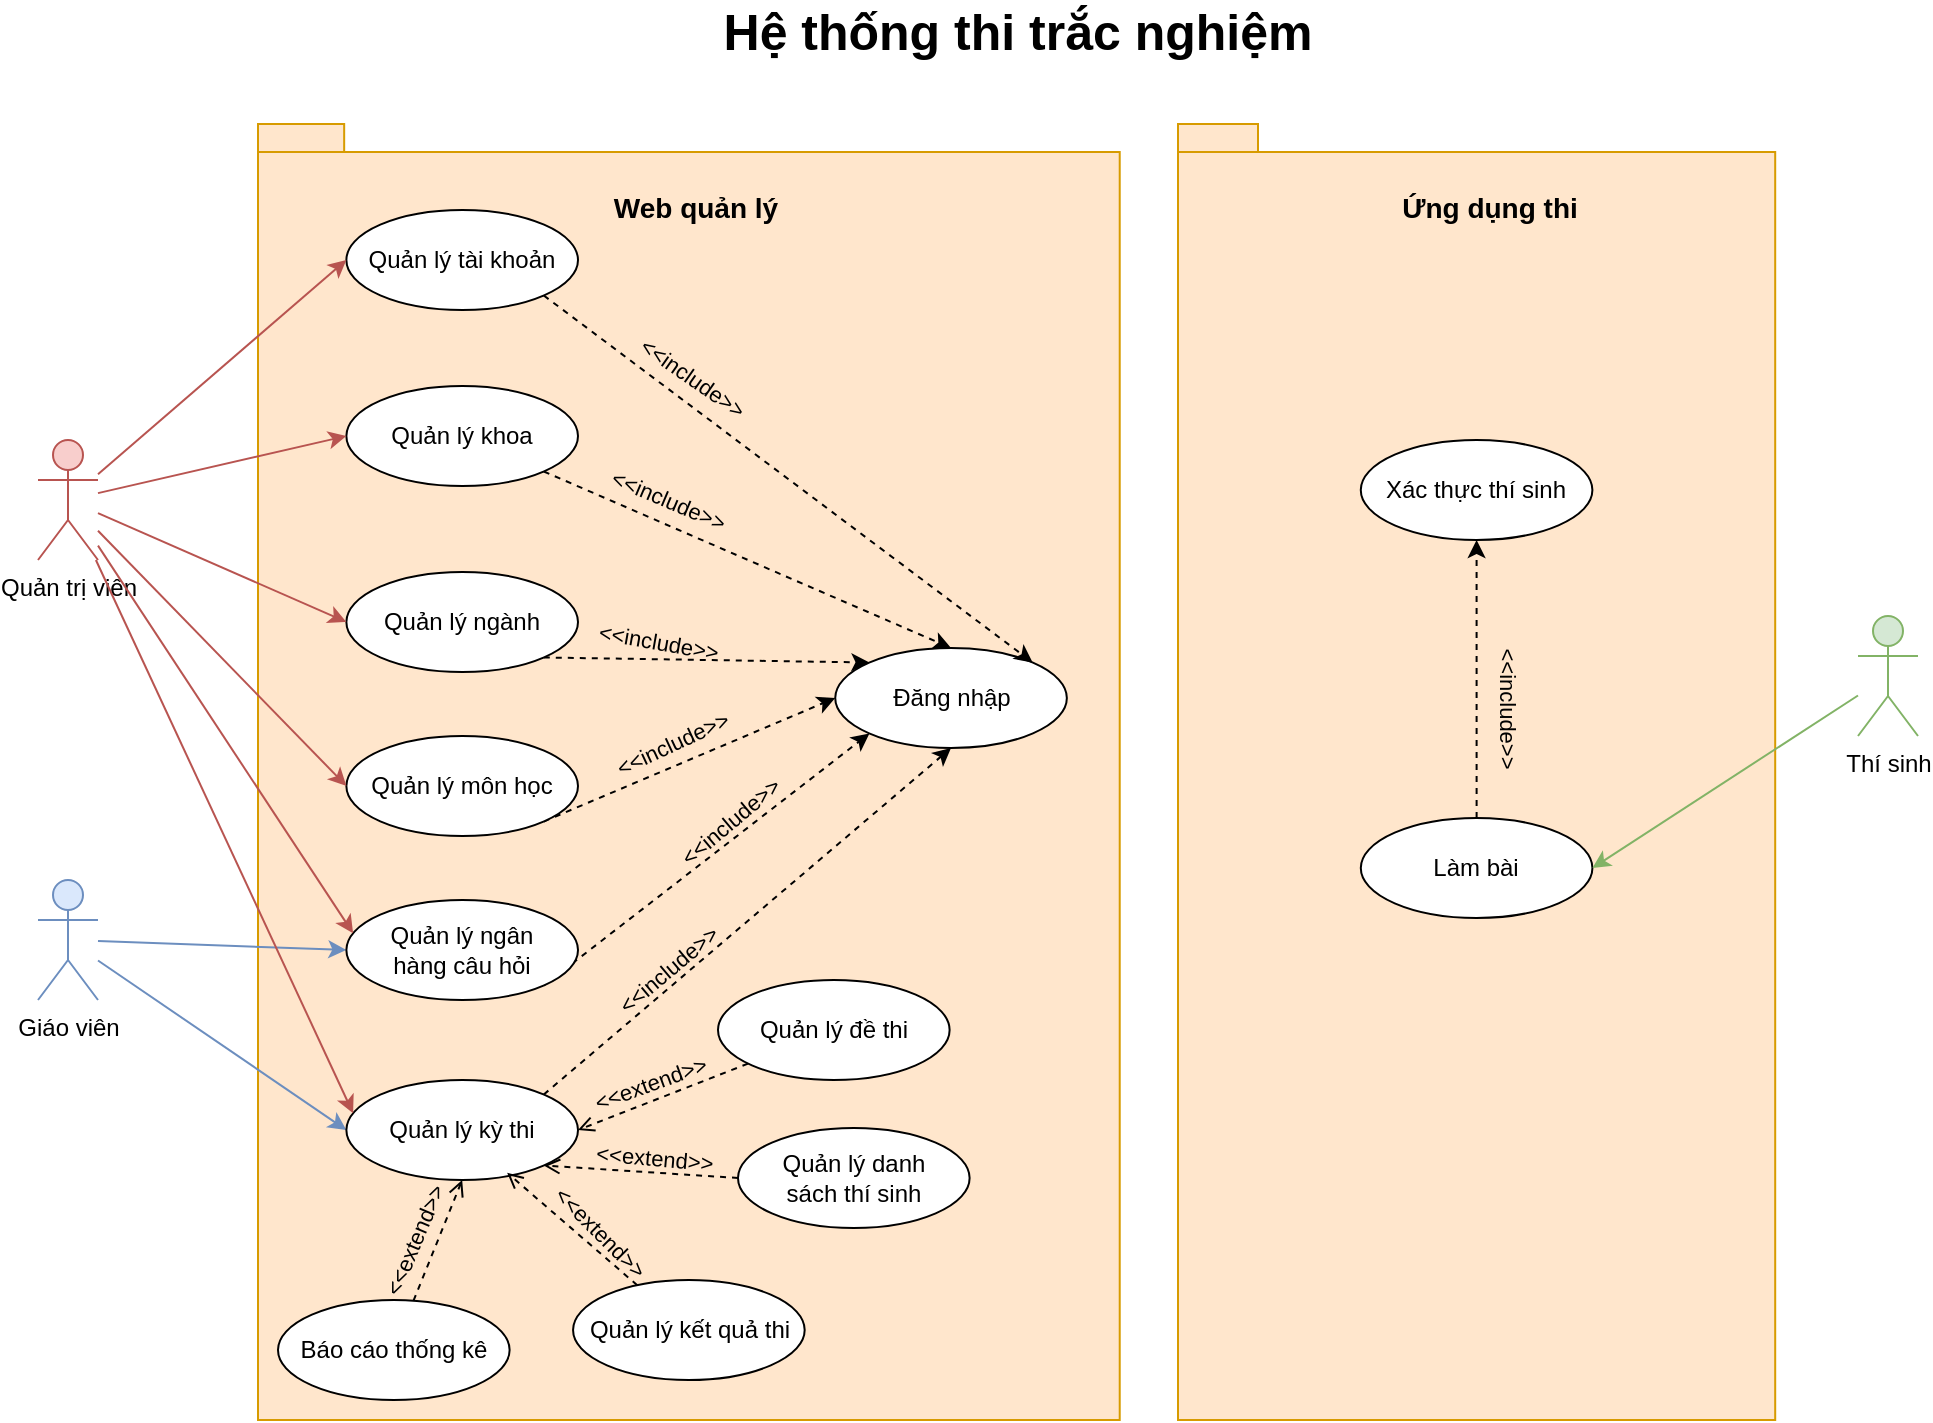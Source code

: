 <mxfile version="22.1.16" type="device">
  <diagram name="Page-1" id="0lanwQIMbhzFxu3wQ_ti">
    <mxGraphModel dx="1480" dy="866" grid="1" gridSize="10" guides="1" tooltips="1" connect="1" arrows="1" fold="1" page="1" pageScale="1" pageWidth="850" pageHeight="1100" math="0" shadow="0">
      <root>
        <mxCell id="0" />
        <mxCell id="1" parent="0" />
        <mxCell id="yOAzOKbq7As--M0zjiVG-7" value="" style="shape=folder;fontStyle=1;spacingTop=10;tabWidth=40;tabHeight=14;tabPosition=left;html=1;whiteSpace=wrap;fillColor=#ffe6cc;strokeColor=#d79b00;" parent="1" vertex="1">
          <mxGeometry x="160" y="202" width="430.86" height="648" as="geometry" />
        </mxCell>
        <mxCell id="yOAzOKbq7As--M0zjiVG-1" value="Quản trị viên" style="shape=umlActor;verticalLabelPosition=bottom;verticalAlign=top;html=1;outlineConnect=0;fillColor=#f8cecc;strokeColor=#b85450;" parent="1" vertex="1">
          <mxGeometry x="50" y="360" width="30" height="60" as="geometry" />
        </mxCell>
        <mxCell id="yOAzOKbq7As--M0zjiVG-43" style="edgeStyle=none;shape=connector;rounded=0;orthogonalLoop=1;jettySize=auto;html=1;entryX=0;entryY=0.5;entryDx=0;entryDy=0;labelBackgroundColor=default;strokeColor=#6c8ebf;align=center;verticalAlign=middle;fontFamily=Helvetica;fontSize=11;fontColor=default;endArrow=classic;fillColor=#dae8fc;" parent="1" source="yOAzOKbq7As--M0zjiVG-2" target="yOAzOKbq7As--M0zjiVG-23" edge="1">
          <mxGeometry relative="1" as="geometry" />
        </mxCell>
        <mxCell id="yOAzOKbq7As--M0zjiVG-44" style="edgeStyle=none;shape=connector;rounded=0;orthogonalLoop=1;jettySize=auto;html=1;entryX=0;entryY=0.5;entryDx=0;entryDy=0;labelBackgroundColor=default;strokeColor=#6c8ebf;align=center;verticalAlign=middle;fontFamily=Helvetica;fontSize=11;fontColor=default;endArrow=classic;fillColor=#dae8fc;" parent="1" source="yOAzOKbq7As--M0zjiVG-2" target="yOAzOKbq7As--M0zjiVG-24" edge="1">
          <mxGeometry relative="1" as="geometry" />
        </mxCell>
        <mxCell id="yOAzOKbq7As--M0zjiVG-2" value="Giáo viên" style="shape=umlActor;verticalLabelPosition=bottom;verticalAlign=top;html=1;outlineConnect=0;fillColor=#dae8fc;strokeColor=#6c8ebf;" parent="1" vertex="1">
          <mxGeometry x="50" y="580" width="30" height="60" as="geometry" />
        </mxCell>
        <mxCell id="yOAzOKbq7As--M0zjiVG-3" value="Thí sinh" style="shape=umlActor;verticalLabelPosition=bottom;verticalAlign=top;html=1;outlineConnect=0;fillColor=#d5e8d4;strokeColor=#82b366;" parent="1" vertex="1">
          <mxGeometry x="960" y="448" width="30" height="60" as="geometry" />
        </mxCell>
        <mxCell id="yOAzOKbq7As--M0zjiVG-5" value="&lt;b&gt;&lt;font style=&quot;font-size: 25px;&quot;&gt;Hệ thống thi trắc nghiệm&lt;/font&gt;&lt;/b&gt;" style="text;html=1;strokeColor=none;fillColor=none;align=center;verticalAlign=middle;whiteSpace=wrap;rounded=0;" parent="1" vertex="1">
          <mxGeometry x="160" y="140" width="760" height="30" as="geometry" />
        </mxCell>
        <mxCell id="yOAzOKbq7As--M0zjiVG-9" value="" style="shape=folder;fontStyle=1;spacingTop=10;tabWidth=40;tabHeight=14;tabPosition=left;html=1;whiteSpace=wrap;fillColor=#ffe6cc;strokeColor=#d79b00;" parent="1" vertex="1">
          <mxGeometry x="620" y="202" width="298.6" height="648" as="geometry" />
        </mxCell>
        <mxCell id="yOAzOKbq7As--M0zjiVG-11" value="&lt;b&gt;&lt;font style=&quot;font-size: 14px;&quot;&gt;Web quản lý&lt;/font&gt;&lt;/b&gt;" style="text;html=1;strokeColor=none;fillColor=none;align=center;verticalAlign=middle;whiteSpace=wrap;rounded=0;" parent="1" vertex="1">
          <mxGeometry x="194.43" y="229" width="370" height="30" as="geometry" />
        </mxCell>
        <mxCell id="yOAzOKbq7As--M0zjiVG-12" value="&lt;span style=&quot;font-size: 14px;&quot;&gt;&lt;b&gt;Ứng dụng thi&lt;/b&gt;&lt;/span&gt;" style="text;html=1;strokeColor=none;fillColor=none;align=center;verticalAlign=middle;whiteSpace=wrap;rounded=0;" parent="1" vertex="1">
          <mxGeometry x="590.86" y="229" width="370" height="30" as="geometry" />
        </mxCell>
        <mxCell id="yOAzOKbq7As--M0zjiVG-60" style="edgeStyle=none;shape=connector;rounded=0;orthogonalLoop=1;jettySize=auto;html=1;entryX=0.5;entryY=1;entryDx=0;entryDy=0;dashed=1;labelBackgroundColor=default;strokeColor=default;align=center;verticalAlign=middle;fontFamily=Helvetica;fontSize=11;fontColor=default;endArrow=classic;" parent="1" source="yOAzOKbq7As--M0zjiVG-13" target="yOAzOKbq7As--M0zjiVG-14" edge="1">
          <mxGeometry relative="1" as="geometry" />
        </mxCell>
        <mxCell id="yOAzOKbq7As--M0zjiVG-13" value="Làm bài" style="ellipse;whiteSpace=wrap;html=1;" parent="1" vertex="1">
          <mxGeometry x="711.4" y="549" width="115.81" height="50" as="geometry" />
        </mxCell>
        <mxCell id="yOAzOKbq7As--M0zjiVG-14" value="Xác thực thí sinh" style="ellipse;whiteSpace=wrap;html=1;" parent="1" vertex="1">
          <mxGeometry x="711.39" y="360" width="115.81" height="50" as="geometry" />
        </mxCell>
        <mxCell id="yOAzOKbq7As--M0zjiVG-16" style="rounded=0;orthogonalLoop=1;jettySize=auto;html=1;entryX=1;entryY=0.5;entryDx=0;entryDy=0;fillColor=#d5e8d4;strokeColor=#82b366;" parent="1" source="yOAzOKbq7As--M0zjiVG-3" target="yOAzOKbq7As--M0zjiVG-13" edge="1">
          <mxGeometry relative="1" as="geometry" />
        </mxCell>
        <mxCell id="yOAzOKbq7As--M0zjiVG-17" value="Đăng nhập" style="ellipse;whiteSpace=wrap;html=1;" parent="1" vertex="1">
          <mxGeometry x="448.62" y="464" width="115.81" height="50" as="geometry" />
        </mxCell>
        <mxCell id="yOAzOKbq7As--M0zjiVG-47" style="edgeStyle=none;shape=connector;rounded=0;orthogonalLoop=1;jettySize=auto;html=1;exitX=1;exitY=1;exitDx=0;exitDy=0;entryX=0.5;entryY=0;entryDx=0;entryDy=0;labelBackgroundColor=default;align=center;verticalAlign=middle;fontFamily=Helvetica;fontSize=11;fontColor=default;endArrow=classic;dashed=1;" parent="1" source="yOAzOKbq7As--M0zjiVG-18" target="yOAzOKbq7As--M0zjiVG-17" edge="1">
          <mxGeometry relative="1" as="geometry" />
        </mxCell>
        <mxCell id="yOAzOKbq7As--M0zjiVG-18" value="Quản lý khoa" style="ellipse;whiteSpace=wrap;html=1;" parent="1" vertex="1">
          <mxGeometry x="204.19" y="333" width="115.81" height="50" as="geometry" />
        </mxCell>
        <mxCell id="yOAzOKbq7As--M0zjiVG-48" style="edgeStyle=none;shape=connector;rounded=0;orthogonalLoop=1;jettySize=auto;html=1;exitX=1;exitY=1;exitDx=0;exitDy=0;entryX=0;entryY=0;entryDx=0;entryDy=0;labelBackgroundColor=default;align=center;verticalAlign=middle;fontFamily=Helvetica;fontSize=11;fontColor=default;endArrow=classic;dashed=1;" parent="1" source="yOAzOKbq7As--M0zjiVG-20" target="yOAzOKbq7As--M0zjiVG-17" edge="1">
          <mxGeometry relative="1" as="geometry" />
        </mxCell>
        <mxCell id="yOAzOKbq7As--M0zjiVG-20" value="Quản lý ngành" style="ellipse;whiteSpace=wrap;html=1;" parent="1" vertex="1">
          <mxGeometry x="204.19" y="426" width="115.81" height="50" as="geometry" />
        </mxCell>
        <mxCell id="yOAzOKbq7As--M0zjiVG-49" style="edgeStyle=none;shape=connector;rounded=0;orthogonalLoop=1;jettySize=auto;html=1;exitX=1;exitY=1;exitDx=0;exitDy=0;entryX=0;entryY=0.5;entryDx=0;entryDy=0;labelBackgroundColor=default;align=center;verticalAlign=middle;fontFamily=Helvetica;fontSize=11;fontColor=default;endArrow=classic;dashed=1;" parent="1" source="yOAzOKbq7As--M0zjiVG-21" target="yOAzOKbq7As--M0zjiVG-17" edge="1">
          <mxGeometry relative="1" as="geometry" />
        </mxCell>
        <mxCell id="yOAzOKbq7As--M0zjiVG-21" value="Quản lý môn học" style="ellipse;whiteSpace=wrap;html=1;" parent="1" vertex="1">
          <mxGeometry x="204.19" y="508" width="115.81" height="50" as="geometry" />
        </mxCell>
        <mxCell id="yOAzOKbq7As--M0zjiVG-46" style="edgeStyle=none;shape=connector;rounded=0;orthogonalLoop=1;jettySize=auto;html=1;exitX=1;exitY=1;exitDx=0;exitDy=0;entryX=1;entryY=0;entryDx=0;entryDy=0;labelBackgroundColor=default;align=center;verticalAlign=middle;fontFamily=Helvetica;fontSize=11;fontColor=default;endArrow=classic;dashed=1;" parent="1" source="yOAzOKbq7As--M0zjiVG-22" target="yOAzOKbq7As--M0zjiVG-17" edge="1">
          <mxGeometry relative="1" as="geometry" />
        </mxCell>
        <mxCell id="yOAzOKbq7As--M0zjiVG-22" value="Quản lý tài khoản" style="ellipse;whiteSpace=wrap;html=1;" parent="1" vertex="1">
          <mxGeometry x="204.19" y="245" width="115.81" height="50" as="geometry" />
        </mxCell>
        <mxCell id="yOAzOKbq7As--M0zjiVG-50" style="edgeStyle=none;shape=connector;rounded=0;orthogonalLoop=1;jettySize=auto;html=1;exitX=1;exitY=1;exitDx=0;exitDy=0;entryX=0;entryY=1;entryDx=0;entryDy=0;dashed=1;labelBackgroundColor=default;strokeColor=default;align=center;verticalAlign=middle;fontFamily=Helvetica;fontSize=11;fontColor=default;endArrow=classic;" parent="1" source="yOAzOKbq7As--M0zjiVG-23" target="yOAzOKbq7As--M0zjiVG-17" edge="1">
          <mxGeometry relative="1" as="geometry" />
        </mxCell>
        <mxCell id="yOAzOKbq7As--M0zjiVG-23" value="Quản lý ngân&lt;br&gt;hàng câu hỏi" style="ellipse;whiteSpace=wrap;html=1;" parent="1" vertex="1">
          <mxGeometry x="204.19" y="590" width="115.81" height="50" as="geometry" />
        </mxCell>
        <mxCell id="yOAzOKbq7As--M0zjiVG-51" style="edgeStyle=none;shape=connector;rounded=0;orthogonalLoop=1;jettySize=auto;html=1;exitX=1;exitY=0;exitDx=0;exitDy=0;entryX=0.5;entryY=1;entryDx=0;entryDy=0;dashed=1;labelBackgroundColor=default;strokeColor=default;align=center;verticalAlign=middle;fontFamily=Helvetica;fontSize=11;fontColor=default;endArrow=classic;" parent="1" source="yOAzOKbq7As--M0zjiVG-24" target="yOAzOKbq7As--M0zjiVG-17" edge="1">
          <mxGeometry relative="1" as="geometry" />
        </mxCell>
        <mxCell id="yOAzOKbq7As--M0zjiVG-24" value="Quản lý kỳ thi" style="ellipse;whiteSpace=wrap;html=1;" parent="1" vertex="1">
          <mxGeometry x="204.19" y="680" width="115.81" height="50" as="geometry" />
        </mxCell>
        <mxCell id="yOAzOKbq7As--M0zjiVG-26" style="edgeStyle=none;shape=connector;rounded=0;orthogonalLoop=1;jettySize=auto;html=1;entryX=0;entryY=0.5;entryDx=0;entryDy=0;labelBackgroundColor=default;strokeColor=#b85450;align=center;verticalAlign=middle;fontFamily=Helvetica;fontSize=11;fontColor=default;endArrow=classic;fillColor=#f8cecc;" parent="1" source="yOAzOKbq7As--M0zjiVG-1" target="yOAzOKbq7As--M0zjiVG-22" edge="1">
          <mxGeometry relative="1" as="geometry" />
        </mxCell>
        <mxCell id="yOAzOKbq7As--M0zjiVG-27" style="edgeStyle=none;shape=connector;rounded=0;orthogonalLoop=1;jettySize=auto;html=1;entryX=0;entryY=0.5;entryDx=0;entryDy=0;labelBackgroundColor=default;strokeColor=#b85450;align=center;verticalAlign=middle;fontFamily=Helvetica;fontSize=11;fontColor=default;endArrow=classic;fillColor=#f8cecc;" parent="1" source="yOAzOKbq7As--M0zjiVG-1" target="yOAzOKbq7As--M0zjiVG-18" edge="1">
          <mxGeometry relative="1" as="geometry" />
        </mxCell>
        <mxCell id="yOAzOKbq7As--M0zjiVG-28" style="edgeStyle=none;shape=connector;rounded=0;orthogonalLoop=1;jettySize=auto;html=1;entryX=0;entryY=0.5;entryDx=0;entryDy=0;labelBackgroundColor=default;strokeColor=#b85450;align=center;verticalAlign=middle;fontFamily=Helvetica;fontSize=11;fontColor=default;endArrow=classic;fillColor=#f8cecc;" parent="1" source="yOAzOKbq7As--M0zjiVG-1" target="yOAzOKbq7As--M0zjiVG-20" edge="1">
          <mxGeometry relative="1" as="geometry" />
        </mxCell>
        <mxCell id="yOAzOKbq7As--M0zjiVG-29" style="edgeStyle=none;shape=connector;rounded=0;orthogonalLoop=1;jettySize=auto;html=1;entryX=0;entryY=0.5;entryDx=0;entryDy=0;labelBackgroundColor=default;strokeColor=#b85450;align=center;verticalAlign=middle;fontFamily=Helvetica;fontSize=11;fontColor=default;endArrow=classic;fillColor=#f8cecc;" parent="1" source="yOAzOKbq7As--M0zjiVG-1" target="yOAzOKbq7As--M0zjiVG-21" edge="1">
          <mxGeometry relative="1" as="geometry" />
        </mxCell>
        <mxCell id="yOAzOKbq7As--M0zjiVG-36" style="edgeStyle=none;shape=connector;rounded=0;orthogonalLoop=1;jettySize=auto;html=1;entryX=0.029;entryY=0.333;entryDx=0;entryDy=0;labelBackgroundColor=default;strokeColor=#b85450;align=center;verticalAlign=middle;fontFamily=Helvetica;fontSize=11;fontColor=default;endArrow=classic;fillColor=#f8cecc;entryPerimeter=0;" parent="1" source="yOAzOKbq7As--M0zjiVG-1" target="yOAzOKbq7As--M0zjiVG-23" edge="1">
          <mxGeometry relative="1" as="geometry" />
        </mxCell>
        <mxCell id="yOAzOKbq7As--M0zjiVG-37" style="edgeStyle=none;shape=connector;rounded=0;orthogonalLoop=1;jettySize=auto;html=1;entryX=0.029;entryY=0.333;entryDx=0;entryDy=0;labelBackgroundColor=default;strokeColor=#b85450;align=center;verticalAlign=middle;fontFamily=Helvetica;fontSize=11;fontColor=default;endArrow=classic;fillColor=#f8cecc;entryPerimeter=0;" parent="1" source="yOAzOKbq7As--M0zjiVG-1" target="yOAzOKbq7As--M0zjiVG-24" edge="1">
          <mxGeometry relative="1" as="geometry" />
        </mxCell>
        <mxCell id="yOAzOKbq7As--M0zjiVG-55" value="&amp;lt;&amp;lt;include&amp;gt;&amp;gt;" style="text;html=1;align=center;verticalAlign=middle;resizable=0;points=[];autosize=1;strokeColor=none;fillColor=none;fontSize=11;fontFamily=Helvetica;fontColor=default;rotation=-25;" parent="1" vertex="1">
          <mxGeometry x="327" y="497" width="80" height="30" as="geometry" />
        </mxCell>
        <mxCell id="yOAzOKbq7As--M0zjiVG-56" value="&amp;lt;&amp;lt;include&amp;gt;&amp;gt;" style="text;html=1;align=center;verticalAlign=middle;resizable=0;points=[];autosize=1;strokeColor=none;fillColor=none;fontSize=11;fontFamily=Helvetica;fontColor=default;rotation=10;" parent="1" vertex="1">
          <mxGeometry x="320" y="446" width="80" height="30" as="geometry" />
        </mxCell>
        <mxCell id="yOAzOKbq7As--M0zjiVG-57" value="&amp;lt;&amp;lt;include&amp;gt;&amp;gt;" style="text;html=1;align=center;verticalAlign=middle;resizable=0;points=[];autosize=1;strokeColor=none;fillColor=none;fontSize=11;fontFamily=Helvetica;fontColor=default;rotation=23;" parent="1" vertex="1">
          <mxGeometry x="325" y="375" width="80" height="30" as="geometry" />
        </mxCell>
        <mxCell id="yOAzOKbq7As--M0zjiVG-59" value="&amp;lt;&amp;lt;include&amp;gt;&amp;gt;" style="text;html=1;align=center;verticalAlign=middle;resizable=0;points=[];autosize=1;strokeColor=none;fillColor=none;fontSize=11;fontFamily=Helvetica;fontColor=default;rotation=35;" parent="1" vertex="1">
          <mxGeometry x="337.43" y="314" width="80" height="30" as="geometry" />
        </mxCell>
        <mxCell id="yOAzOKbq7As--M0zjiVG-61" value="&amp;lt;&amp;lt;include&amp;gt;&amp;gt;" style="text;html=1;align=center;verticalAlign=middle;resizable=0;points=[];autosize=1;strokeColor=none;fillColor=none;fontSize=11;fontFamily=Helvetica;fontColor=default;rotation=90;" parent="1" vertex="1">
          <mxGeometry x="745" y="479" width="80" height="30" as="geometry" />
        </mxCell>
        <mxCell id="7qQKtuQuAqREFhXmggC2-1" value="&amp;lt;&amp;lt;include&amp;gt;&amp;gt;" style="text;html=1;align=center;verticalAlign=middle;resizable=0;points=[];autosize=1;strokeColor=none;fillColor=none;fontSize=11;fontFamily=Helvetica;fontColor=default;rotation=-40;" parent="1" vertex="1">
          <mxGeometry x="356" y="536" width="80" height="30" as="geometry" />
        </mxCell>
        <mxCell id="7qQKtuQuAqREFhXmggC2-2" value="&amp;lt;&amp;lt;include&amp;gt;&amp;gt;" style="text;html=1;align=center;verticalAlign=middle;resizable=0;points=[];autosize=1;strokeColor=none;fillColor=none;fontSize=11;fontFamily=Helvetica;fontColor=default;rotation=-40;" parent="1" vertex="1">
          <mxGeometry x="325" y="610" width="80" height="30" as="geometry" />
        </mxCell>
        <mxCell id="Mz9632f78trMKjZMojD--5" style="rounded=0;orthogonalLoop=1;jettySize=auto;html=1;entryX=1;entryY=0.5;entryDx=0;entryDy=0;endArrow=open;endFill=0;dashed=1;" edge="1" parent="1" source="Mz9632f78trMKjZMojD--1" target="yOAzOKbq7As--M0zjiVG-24">
          <mxGeometry relative="1" as="geometry" />
        </mxCell>
        <mxCell id="Mz9632f78trMKjZMojD--1" value="Quản lý đề thi" style="ellipse;whiteSpace=wrap;html=1;" vertex="1" parent="1">
          <mxGeometry x="390" y="630" width="115.81" height="50" as="geometry" />
        </mxCell>
        <mxCell id="Mz9632f78trMKjZMojD--6" style="edgeStyle=none;shape=connector;rounded=0;orthogonalLoop=1;jettySize=auto;html=1;exitX=0;exitY=0.5;exitDx=0;exitDy=0;entryX=1;entryY=1;entryDx=0;entryDy=0;dashed=1;labelBackgroundColor=default;strokeColor=default;align=center;verticalAlign=middle;fontFamily=Helvetica;fontSize=11;fontColor=default;endArrow=open;endFill=0;" edge="1" parent="1" source="Mz9632f78trMKjZMojD--2" target="yOAzOKbq7As--M0zjiVG-24">
          <mxGeometry relative="1" as="geometry" />
        </mxCell>
        <mxCell id="Mz9632f78trMKjZMojD--2" value="Quản lý danh&lt;br&gt;sách thí sinh" style="ellipse;whiteSpace=wrap;html=1;" vertex="1" parent="1">
          <mxGeometry x="400" y="704" width="115.81" height="50" as="geometry" />
        </mxCell>
        <mxCell id="Mz9632f78trMKjZMojD--3" value="Quản lý kết quả thi" style="ellipse;whiteSpace=wrap;html=1;" vertex="1" parent="1">
          <mxGeometry x="317.53" y="780" width="115.81" height="50" as="geometry" />
        </mxCell>
        <mxCell id="Mz9632f78trMKjZMojD--8" style="edgeStyle=none;shape=connector;rounded=0;orthogonalLoop=1;jettySize=auto;html=1;entryX=0.5;entryY=1;entryDx=0;entryDy=0;dashed=1;labelBackgroundColor=default;strokeColor=default;align=center;verticalAlign=middle;fontFamily=Helvetica;fontSize=11;fontColor=default;endArrow=open;endFill=0;" edge="1" parent="1" source="Mz9632f78trMKjZMojD--4" target="yOAzOKbq7As--M0zjiVG-24">
          <mxGeometry relative="1" as="geometry" />
        </mxCell>
        <mxCell id="Mz9632f78trMKjZMojD--4" value="Báo cáo thống kê" style="ellipse;whiteSpace=wrap;html=1;" vertex="1" parent="1">
          <mxGeometry x="170" y="790" width="115.81" height="50" as="geometry" />
        </mxCell>
        <mxCell id="Mz9632f78trMKjZMojD--7" style="edgeStyle=none;shape=connector;rounded=0;orthogonalLoop=1;jettySize=auto;html=1;entryX=0.694;entryY=0.927;entryDx=0;entryDy=0;entryPerimeter=0;dashed=1;labelBackgroundColor=default;strokeColor=default;align=center;verticalAlign=middle;fontFamily=Helvetica;fontSize=11;fontColor=default;endArrow=open;endFill=0;" edge="1" parent="1" source="Mz9632f78trMKjZMojD--3" target="yOAzOKbq7As--M0zjiVG-24">
          <mxGeometry relative="1" as="geometry" />
        </mxCell>
        <mxCell id="Mz9632f78trMKjZMojD--9" value="&amp;lt;&amp;lt;extend&amp;gt;&amp;gt;" style="text;html=1;align=center;verticalAlign=middle;resizable=0;points=[];autosize=1;strokeColor=none;fillColor=none;fontSize=11;fontFamily=Helvetica;fontColor=default;rotation=5;" vertex="1" parent="1">
          <mxGeometry x="317.53" y="704" width="80" height="30" as="geometry" />
        </mxCell>
        <mxCell id="Mz9632f78trMKjZMojD--10" value="&amp;lt;&amp;lt;extend&amp;gt;&amp;gt;" style="text;html=1;align=center;verticalAlign=middle;resizable=0;points=[];autosize=1;strokeColor=none;fillColor=none;fontSize=11;fontFamily=Helvetica;fontColor=default;rotation=-20;" vertex="1" parent="1">
          <mxGeometry x="315.53" y="667" width="80" height="30" as="geometry" />
        </mxCell>
        <mxCell id="Mz9632f78trMKjZMojD--11" value="&amp;lt;&amp;lt;extend&amp;gt;&amp;gt;" style="text;html=1;align=center;verticalAlign=middle;resizable=0;points=[];autosize=1;strokeColor=none;fillColor=none;fontSize=11;fontFamily=Helvetica;fontColor=default;rotation=45;" vertex="1" parent="1">
          <mxGeometry x="291" y="741" width="80" height="30" as="geometry" />
        </mxCell>
        <mxCell id="Mz9632f78trMKjZMojD--12" value="&amp;lt;&amp;lt;extend&amp;gt;&amp;gt;" style="text;html=1;align=center;verticalAlign=middle;resizable=0;points=[];autosize=1;strokeColor=none;fillColor=none;fontSize=11;fontFamily=Helvetica;fontColor=default;rotation=-67;" vertex="1" parent="1">
          <mxGeometry x="198.43" y="745" width="80" height="30" as="geometry" />
        </mxCell>
      </root>
    </mxGraphModel>
  </diagram>
</mxfile>
